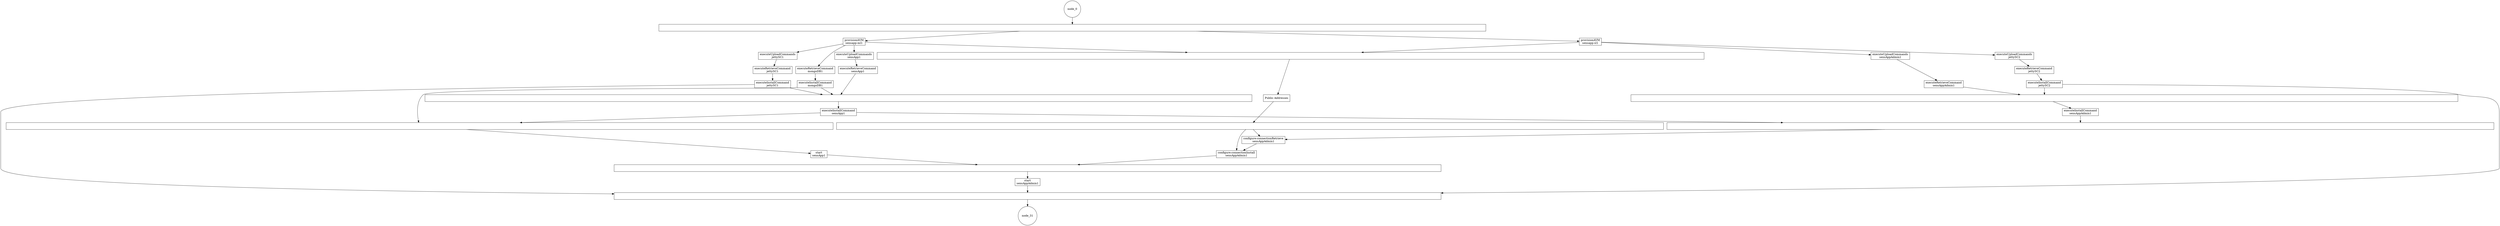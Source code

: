 digraph ConcurrentDeployment {
	node_0 [shape=circle];
	node_1 [shape=rect width=60 label="" style="fill: black"];
	node_2 [shape=rect rx=10 label="provisionAVM\nsensapp-sl1" style="fill: #58D658;"];
	node_3 [shape=rect rx=10 label="provisionAVM\nsensapp-ml1" style="fill: #58D658;"];
	node_4 [shape=rect, label="Public Addresses" style="fill: #58D658;"];
	node_5 [shape=rect width=60 label="" style="fill: black"];
	node_6 [shape=rect rx=10 label="executeUploadCommands\nsensApp1" style="fill: #58D658;"];
	node_7 [shape=rect rx=10 label="executeRetrieveCommand\nsensApp1" style="fill: #58D658;"];
	node_8 [shape=rect rx=10 label="executeUploadCommands\njettySC1" style="fill: #58D658;"];
	node_9 [shape=rect rx=10 label="executeRetrieveCommand\njettySC1" style="fill: #58D658;"];
	node_10 [shape=rect rx=10 label="executeInstallCommand\njettySC1" style="fill: #58D658;"];
	node_11 [shape=rect rx=10 label="executeRetrieveCommand\nmongoDB1" style="fill: #58D658;"];
	node_12 [shape=rect rx=10 label="executeInstallCommand\nmongoDB1" style="fill: #58D658;"];
	node_13 [shape=rect width=60 label="" style="fill: black"];
	node_14 [shape=rect rx=10 label="executeInstallCommand\nsensApp1" style="fill: #58D658;"];
	node_15 [shape=rect rx=10 label="executeUploadCommands\njettySC2" style="fill: #58D658;"];
	node_16 [shape=rect rx=10 label="executeRetrieveCommand\njettySC2" style="fill: #58D658;"];
	node_17 [shape=rect rx=10 label="executeInstallCommand\njettySC2" style="fill: #58D658;"];
	node_18 [shape=rect rx=10 label="executeUploadCommands\nsensAppAdmin1" style="fill: #58D658;"];
	node_19 [shape=rect rx=10 label="executeRetrieveCommand\nsensAppAdmin1" style="fill: #58D658;"];
	node_20 [shape=rect width=60 label="" style="fill: black"];
	node_21 [shape=rect rx=10 label="executeInstallCommand\nsensAppAdmin1" style="fill: #58D658;"];
	node_22 [shape=rect width=60 label="" style="fill: black"];
	node_23 [shape=rect rx=10 label="configure:connectionRetrieve\nsensAppAdmin1" style="fill: #58D658;"];
	node_24 [shape=rect rx=10 label="configure:connectionInstall\nsensAppAdmin1" style="fill: #58D658;"];
	node_25 [shape=rect width=60 label="" style="fill: black"];
	node_26 [shape=rect width=60 label="" style="fill: black"];
	node_27 [shape=rect rx=10 label="start\nsensApp1" style="fill: #58D658;"];
	node_28 [shape=rect width=60 label="" style="fill: black"];
	node_29 [shape=rect rx=10 label="start\nsensAppAdmin1" style="fill: #58D658;"];
	node_30 [shape=rect width=60 label="" style="fill: black"];
	node_31 [shape=circle];
	node_0 -> node_1 [style="stroke: #58D658;" lineInterpolate=basis];
	node_1 -> node_2 [style="stroke: #58D658;" lineInterpolate=basis];
	node_1 -> node_3 [style="stroke: #58D658;" lineInterpolate=basis];
	node_2 -> node_5 [style="stroke: #58D658; stroke-dasharray: 5,5;" lineInterpolate=basis];
	node_3 -> node_5 [style="stroke: #58D658; stroke-dasharray: 5,5;" lineInterpolate=basis];
	node_5 -> node_4 [style="stroke: #58D658; stroke-dasharray: 5,5;" lineInterpolate=basis];
	node_3 -> node_6 [style="stroke: #58D658;" lineInterpolate=basis];
	node_6 -> node_7 [style="stroke: #58D658;" lineInterpolate=basis];
	node_3 -> node_8 [style="stroke: #58D658;" lineInterpolate=basis];
	node_8 -> node_9 [style="stroke: #58D658;" lineInterpolate=basis];
	node_9 -> node_10 [style="stroke: #58D658;" lineInterpolate=basis];
	node_3 -> node_11 [style="stroke: #58D658;" lineInterpolate=basis];
	node_11 -> node_12 [style="stroke: #58D658;" lineInterpolate=basis];
	node_7 -> node_13 [style="stroke: #58D658;" lineInterpolate=basis];
	node_12 -> node_13 [style="stroke: #58D658;" lineInterpolate=basis];
	node_10 -> node_13 [style="stroke: #58D658;" lineInterpolate=basis];
	node_13 -> node_14 [style="stroke: #58D658;" lineInterpolate=basis];
	node_2 -> node_15 [style="stroke: #58D658;" lineInterpolate=basis];
	node_15 -> node_16 [style="stroke: #58D658;" lineInterpolate=basis];
	node_16 -> node_17 [style="stroke: #58D658;" lineInterpolate=basis];
	node_2 -> node_18 [style="stroke: #58D658;" lineInterpolate=basis];
	node_18 -> node_19 [style="stroke: #58D658;" lineInterpolate=basis];
	node_19 -> node_20 [style="stroke: #58D658;" lineInterpolate=basis];
	node_17 -> node_20 [style="stroke: #58D658;" lineInterpolate=basis];
	node_20 -> node_21 [style="stroke: #58D658;" lineInterpolate=basis];
	node_14 -> node_22 [style="stroke: #58D658;" lineInterpolate=basis];
	node_21 -> node_22 [style="stroke: #58D658;" lineInterpolate=basis];
	node_22 -> node_23 [style="stroke: #58D658;" lineInterpolate=basis];
	node_25 -> node_23 [style="stroke: #58D658; stroke-dasharray: 5,5;" lineInterpolate=basis];
	node_23 -> node_24 [style="stroke: #58D658;" lineInterpolate=basis];
	node_25 -> node_24 [style="stroke: #58D658; stroke-dasharray: 5,5;" lineInterpolate=basis];
	node_4 -> node_25 [style="stroke: #58D658; stroke-dasharray: 5,5;" lineInterpolate=basis];
	node_14 -> node_26 [style="stroke: #58D658;" lineInterpolate=basis];
	node_12 -> node_26 [style="stroke: #58D658;" lineInterpolate=basis];
	node_26 -> node_27 [style="stroke: #58D658;" lineInterpolate=basis];
	node_24 -> node_28 [style="stroke: #58D658;" lineInterpolate=basis];
	node_27 -> node_28 [style="stroke: #58D658;" lineInterpolate=basis];
	node_28 -> node_29 [style="stroke: #58D658;" lineInterpolate=basis];
	node_17 -> node_30 [style="stroke: #58D658;" lineInterpolate=basis];
	node_10 -> node_30 [style="stroke: #58D658;" lineInterpolate=basis];
	node_29 -> node_30 [ lineInterpolate=basis];
	node_30 -> node_31 [ lineInterpolate=basis];
}